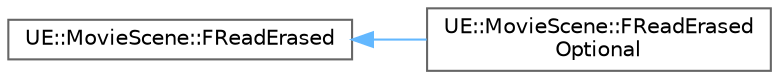 digraph "Graphical Class Hierarchy"
{
 // INTERACTIVE_SVG=YES
 // LATEX_PDF_SIZE
  bgcolor="transparent";
  edge [fontname=Helvetica,fontsize=10,labelfontname=Helvetica,labelfontsize=10];
  node [fontname=Helvetica,fontsize=10,shape=box,height=0.2,width=0.4];
  rankdir="LR";
  Node0 [id="Node000000",label="UE::MovieScene::FReadErased",height=0.2,width=0.4,color="grey40", fillcolor="white", style="filled",URL="$d6/def/structUE_1_1MovieScene_1_1FReadErased.html",tooltip=" "];
  Node0 -> Node1 [id="edge9577_Node000000_Node000001",dir="back",color="steelblue1",style="solid",tooltip=" "];
  Node1 [id="Node000001",label="UE::MovieScene::FReadErased\lOptional",height=0.2,width=0.4,color="grey40", fillcolor="white", style="filled",URL="$d1/d2e/structUE_1_1MovieScene_1_1FReadErasedOptional.html",tooltip=" "];
}
